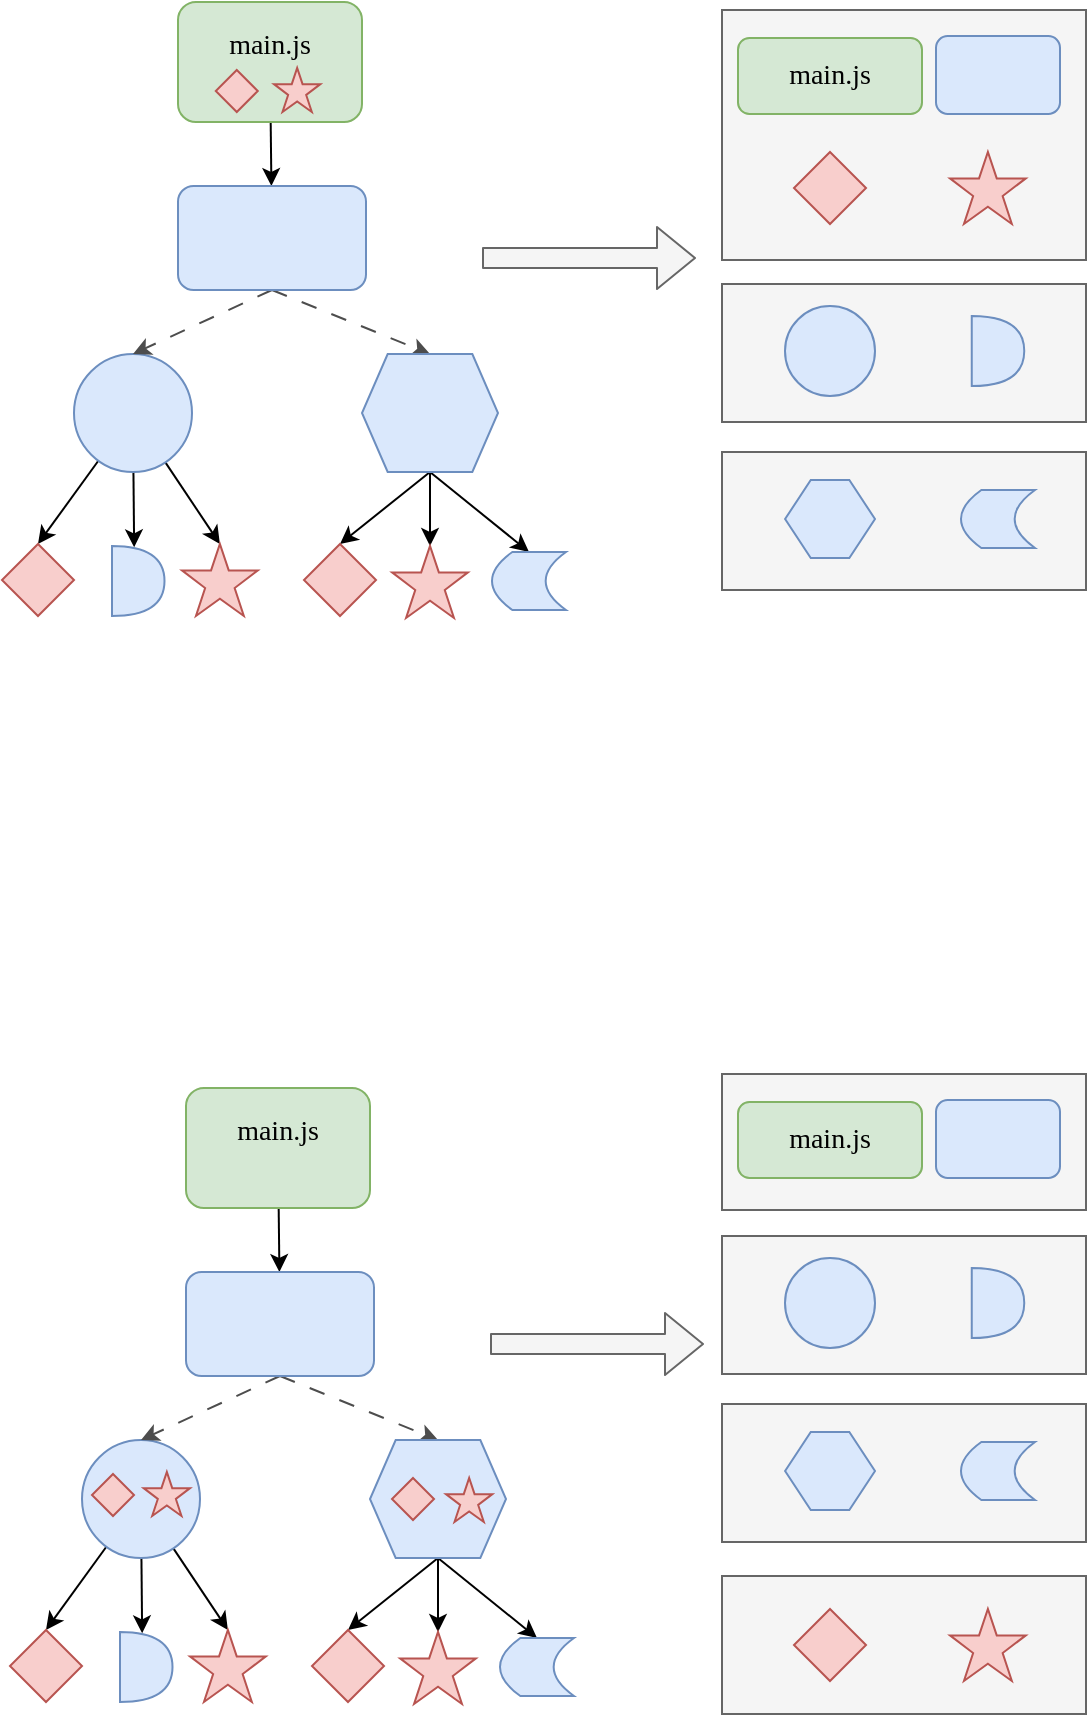 <mxfile>
    <diagram id="4MYhZCsUNlACLOpEqQaW" name="第 1 页">
        <mxGraphModel dx="819" dy="526" grid="0" gridSize="10" guides="1" tooltips="1" connect="1" arrows="1" fold="1" page="1" pageScale="1" pageWidth="1920" pageHeight="1200" math="0" shadow="0">
            <root>
                <mxCell id="0"/>
                <mxCell id="1" parent="0"/>
                <mxCell id="80" value="" style="rounded=0;whiteSpace=wrap;html=1;fillColor=#f5f5f5;fontColor=#333333;strokeColor=#666666;" vertex="1" parent="1">
                    <mxGeometry x="510" y="374" width="182" height="69" as="geometry"/>
                </mxCell>
                <mxCell id="74" value="" style="rounded=0;whiteSpace=wrap;html=1;fillColor=#f5f5f5;fontColor=#333333;strokeColor=#666666;" vertex="1" parent="1">
                    <mxGeometry x="510" y="290" width="182" height="69" as="geometry"/>
                </mxCell>
                <mxCell id="6" style="edgeStyle=none;html=1;fontFamily=Roboto Mono;fontSize=14;" parent="1" source="2" target="5" edge="1">
                    <mxGeometry relative="1" as="geometry"/>
                </mxCell>
                <mxCell id="2" value="main.js&lt;br&gt;&lt;br&gt;" style="rounded=1;whiteSpace=wrap;html=1;fillColor=#d5e8d4;strokeColor=#82b366;fontSize=14;fontFamily=Roboto Mono;" parent="1" vertex="1">
                    <mxGeometry x="242" y="692" width="92" height="60" as="geometry"/>
                </mxCell>
                <mxCell id="14" style="edgeStyle=none;html=1;entryX=0.5;entryY=0;entryDx=0;entryDy=0;" parent="1" source="4" target="11" edge="1">
                    <mxGeometry relative="1" as="geometry"/>
                </mxCell>
                <mxCell id="15" style="edgeStyle=none;html=1;entryX=0.5;entryY=0;entryDx=0;entryDy=0;entryPerimeter=0;" parent="1" source="4" target="13" edge="1">
                    <mxGeometry relative="1" as="geometry"/>
                </mxCell>
                <mxCell id="17" style="edgeStyle=none;html=1;entryX=0.422;entryY=0.019;entryDx=0;entryDy=0;entryPerimeter=0;" parent="1" source="4" target="16" edge="1">
                    <mxGeometry relative="1" as="geometry"/>
                </mxCell>
                <mxCell id="4" value="" style="ellipse;whiteSpace=wrap;html=1;aspect=fixed;fontFamily=Roboto Mono;fontSize=14;fillColor=#dae8fc;strokeColor=#6c8ebf;" parent="1" vertex="1">
                    <mxGeometry x="190" y="868" width="59" height="59" as="geometry"/>
                </mxCell>
                <mxCell id="9" style="edgeStyle=none;html=1;exitX=0.5;exitY=1;exitDx=0;exitDy=0;entryX=0.5;entryY=0;entryDx=0;entryDy=0;dashed=1;dashPattern=8 8;strokeColor=#4D4D4D;" parent="1" source="5" target="4" edge="1">
                    <mxGeometry relative="1" as="geometry"/>
                </mxCell>
                <mxCell id="10" style="edgeStyle=none;html=1;exitX=0.5;exitY=1;exitDx=0;exitDy=0;entryX=0.5;entryY=0;entryDx=0;entryDy=0;dashed=1;dashPattern=8 8;strokeColor=#4D4D4D;" parent="1" source="5" target="8" edge="1">
                    <mxGeometry relative="1" as="geometry"/>
                </mxCell>
                <mxCell id="5" value="" style="rounded=1;whiteSpace=wrap;html=1;fontFamily=Roboto Mono;fontSize=14;fillColor=#dae8fc;strokeColor=#6c8ebf;" parent="1" vertex="1">
                    <mxGeometry x="242" y="784" width="94" height="52" as="geometry"/>
                </mxCell>
                <mxCell id="22" style="edgeStyle=none;html=1;entryX=0.5;entryY=0;entryDx=0;entryDy=0;entryPerimeter=0;" parent="1" source="8" target="20" edge="1">
                    <mxGeometry relative="1" as="geometry"/>
                </mxCell>
                <mxCell id="23" style="edgeStyle=none;html=1;exitX=0.5;exitY=1;exitDx=0;exitDy=0;entryX=0.5;entryY=0;entryDx=0;entryDy=0;" parent="1" source="8" target="19" edge="1">
                    <mxGeometry relative="1" as="geometry"/>
                </mxCell>
                <mxCell id="25" style="edgeStyle=none;html=1;exitX=0.5;exitY=1;exitDx=0;exitDy=0;entryX=0.5;entryY=0;entryDx=0;entryDy=0;" parent="1" source="8" target="24" edge="1">
                    <mxGeometry relative="1" as="geometry"/>
                </mxCell>
                <mxCell id="8" value="" style="shape=hexagon;perimeter=hexagonPerimeter2;whiteSpace=wrap;html=1;fixedSize=1;fillColor=#dae8fc;strokeColor=#6c8ebf;size=12.835;" parent="1" vertex="1">
                    <mxGeometry x="334" y="868" width="68" height="59" as="geometry"/>
                </mxCell>
                <mxCell id="11" value="" style="rhombus;whiteSpace=wrap;html=1;fillColor=#f8cecc;strokeColor=#b85450;" parent="1" vertex="1">
                    <mxGeometry x="154" y="963" width="36" height="36" as="geometry"/>
                </mxCell>
                <mxCell id="13" value="" style="verticalLabelPosition=bottom;verticalAlign=top;html=1;shape=mxgraph.basic.star;fillColor=#f8cecc;strokeColor=#b85450;" parent="1" vertex="1">
                    <mxGeometry x="244" y="963" width="37.89" height="36" as="geometry"/>
                </mxCell>
                <mxCell id="16" value="" style="shape=or;whiteSpace=wrap;html=1;fillColor=#dae8fc;strokeColor=#6c8ebf;" parent="1" vertex="1">
                    <mxGeometry x="209" y="964" width="26.25" height="35" as="geometry"/>
                </mxCell>
                <mxCell id="19" value="" style="rhombus;whiteSpace=wrap;html=1;fillColor=#f8cecc;strokeColor=#b85450;" parent="1" vertex="1">
                    <mxGeometry x="305" y="963" width="36" height="36" as="geometry"/>
                </mxCell>
                <mxCell id="20" value="" style="verticalLabelPosition=bottom;verticalAlign=top;html=1;shape=mxgraph.basic.star;fillColor=#f8cecc;strokeColor=#b85450;" parent="1" vertex="1">
                    <mxGeometry x="349.06" y="964" width="37.89" height="36" as="geometry"/>
                </mxCell>
                <mxCell id="24" value="" style="shape=dataStorage;whiteSpace=wrap;html=1;fixedSize=1;size=10.165;fillColor=#dae8fc;strokeColor=#6c8ebf;" parent="1" vertex="1">
                    <mxGeometry x="399" y="967" width="37" height="29" as="geometry"/>
                </mxCell>
                <mxCell id="26" value="" style="rhombus;whiteSpace=wrap;html=1;fillColor=#f8cecc;strokeColor=#b85450;" parent="1" vertex="1">
                    <mxGeometry x="195" y="885" width="21" height="21" as="geometry"/>
                </mxCell>
                <mxCell id="27" value="" style="verticalLabelPosition=bottom;verticalAlign=top;html=1;shape=mxgraph.basic.star;fillColor=#f8cecc;strokeColor=#b85450;" parent="1" vertex="1">
                    <mxGeometry x="220.84" y="884" width="23.16" height="22" as="geometry"/>
                </mxCell>
                <mxCell id="29" value="" style="shape=flexArrow;endArrow=classic;html=1;fillColor=#f5f5f5;strokeColor=#666666;" parent="1" edge="1">
                    <mxGeometry width="50" height="50" relative="1" as="geometry">
                        <mxPoint x="394" y="820" as="sourcePoint"/>
                        <mxPoint x="501" y="820" as="targetPoint"/>
                    </mxGeometry>
                </mxCell>
                <mxCell id="39" value="" style="rhombus;whiteSpace=wrap;html=1;fillColor=#f8cecc;strokeColor=#b85450;" parent="1" vertex="1">
                    <mxGeometry x="345" y="887" width="21" height="21" as="geometry"/>
                </mxCell>
                <mxCell id="40" value="" style="verticalLabelPosition=bottom;verticalAlign=top;html=1;shape=mxgraph.basic.star;fillColor=#f8cecc;strokeColor=#b85450;" parent="1" vertex="1">
                    <mxGeometry x="372" y="887" width="23.16" height="22" as="geometry"/>
                </mxCell>
                <mxCell id="41" style="edgeStyle=none;html=1;fontFamily=Roboto Mono;fontSize=14;" parent="1" source="42" target="49" edge="1">
                    <mxGeometry relative="1" as="geometry"/>
                </mxCell>
                <mxCell id="42" value="main.js&lt;br&gt;&lt;br&gt;" style="rounded=1;whiteSpace=wrap;html=1;fillColor=#d5e8d4;strokeColor=#82b366;fontSize=14;fontFamily=Roboto Mono;" parent="1" vertex="1">
                    <mxGeometry x="238" y="149" width="92" height="60" as="geometry"/>
                </mxCell>
                <mxCell id="43" style="edgeStyle=none;html=1;entryX=0.5;entryY=0;entryDx=0;entryDy=0;" parent="1" source="46" target="54" edge="1">
                    <mxGeometry relative="1" as="geometry"/>
                </mxCell>
                <mxCell id="44" style="edgeStyle=none;html=1;entryX=0.5;entryY=0;entryDx=0;entryDy=0;entryPerimeter=0;" parent="1" source="46" target="55" edge="1">
                    <mxGeometry relative="1" as="geometry"/>
                </mxCell>
                <mxCell id="45" style="edgeStyle=none;html=1;entryX=0.422;entryY=0.019;entryDx=0;entryDy=0;entryPerimeter=0;" parent="1" source="46" target="56" edge="1">
                    <mxGeometry relative="1" as="geometry"/>
                </mxCell>
                <mxCell id="46" value="" style="ellipse;whiteSpace=wrap;html=1;aspect=fixed;fontFamily=Roboto Mono;fontSize=14;fillColor=#dae8fc;strokeColor=#6c8ebf;" parent="1" vertex="1">
                    <mxGeometry x="186" y="325" width="59" height="59" as="geometry"/>
                </mxCell>
                <mxCell id="47" style="edgeStyle=none;html=1;exitX=0.5;exitY=1;exitDx=0;exitDy=0;entryX=0.5;entryY=0;entryDx=0;entryDy=0;dashed=1;dashPattern=8 8;strokeColor=#4D4D4D;" parent="1" source="49" target="46" edge="1">
                    <mxGeometry relative="1" as="geometry"/>
                </mxCell>
                <mxCell id="48" style="edgeStyle=none;html=1;exitX=0.5;exitY=1;exitDx=0;exitDy=0;entryX=0.5;entryY=0;entryDx=0;entryDy=0;dashed=1;dashPattern=8 8;strokeColor=#4D4D4D;" parent="1" source="49" target="53" edge="1">
                    <mxGeometry relative="1" as="geometry"/>
                </mxCell>
                <mxCell id="49" value="" style="rounded=1;whiteSpace=wrap;html=1;fontFamily=Roboto Mono;fontSize=14;fillColor=#dae8fc;strokeColor=#6c8ebf;" parent="1" vertex="1">
                    <mxGeometry x="238" y="241" width="94" height="52" as="geometry"/>
                </mxCell>
                <mxCell id="50" style="edgeStyle=none;html=1;entryX=0.5;entryY=0;entryDx=0;entryDy=0;entryPerimeter=0;" parent="1" source="53" target="58" edge="1">
                    <mxGeometry relative="1" as="geometry"/>
                </mxCell>
                <mxCell id="51" style="edgeStyle=none;html=1;exitX=0.5;exitY=1;exitDx=0;exitDy=0;entryX=0.5;entryY=0;entryDx=0;entryDy=0;" parent="1" source="53" target="57" edge="1">
                    <mxGeometry relative="1" as="geometry"/>
                </mxCell>
                <mxCell id="52" style="edgeStyle=none;html=1;exitX=0.5;exitY=1;exitDx=0;exitDy=0;entryX=0.5;entryY=0;entryDx=0;entryDy=0;" parent="1" source="53" target="59" edge="1">
                    <mxGeometry relative="1" as="geometry"/>
                </mxCell>
                <mxCell id="53" value="" style="shape=hexagon;perimeter=hexagonPerimeter2;whiteSpace=wrap;html=1;fixedSize=1;fillColor=#dae8fc;strokeColor=#6c8ebf;size=12.835;" parent="1" vertex="1">
                    <mxGeometry x="330" y="325" width="68" height="59" as="geometry"/>
                </mxCell>
                <mxCell id="54" value="" style="rhombus;whiteSpace=wrap;html=1;fillColor=#f8cecc;strokeColor=#b85450;" parent="1" vertex="1">
                    <mxGeometry x="150" y="420" width="36" height="36" as="geometry"/>
                </mxCell>
                <mxCell id="55" value="" style="verticalLabelPosition=bottom;verticalAlign=top;html=1;shape=mxgraph.basic.star;fillColor=#f8cecc;strokeColor=#b85450;" parent="1" vertex="1">
                    <mxGeometry x="240" y="420" width="37.89" height="36" as="geometry"/>
                </mxCell>
                <mxCell id="56" value="" style="shape=or;whiteSpace=wrap;html=1;fillColor=#dae8fc;strokeColor=#6c8ebf;" parent="1" vertex="1">
                    <mxGeometry x="205" y="421" width="26.25" height="35" as="geometry"/>
                </mxCell>
                <mxCell id="57" value="" style="rhombus;whiteSpace=wrap;html=1;fillColor=#f8cecc;strokeColor=#b85450;" parent="1" vertex="1">
                    <mxGeometry x="301" y="420" width="36" height="36" as="geometry"/>
                </mxCell>
                <mxCell id="58" value="" style="verticalLabelPosition=bottom;verticalAlign=top;html=1;shape=mxgraph.basic.star;fillColor=#f8cecc;strokeColor=#b85450;" parent="1" vertex="1">
                    <mxGeometry x="345.06" y="421" width="37.89" height="36" as="geometry"/>
                </mxCell>
                <mxCell id="59" value="" style="shape=dataStorage;whiteSpace=wrap;html=1;fixedSize=1;size=10.165;fillColor=#dae8fc;strokeColor=#6c8ebf;" parent="1" vertex="1">
                    <mxGeometry x="395" y="424" width="37" height="29" as="geometry"/>
                </mxCell>
                <mxCell id="62" value="" style="rounded=0;whiteSpace=wrap;html=1;fillColor=#f5f5f5;fontColor=#333333;strokeColor=#666666;" parent="1" vertex="1">
                    <mxGeometry x="510" y="153" width="182" height="125" as="geometry"/>
                </mxCell>
                <mxCell id="63" value="" style="shape=flexArrow;endArrow=classic;html=1;fillColor=#f5f5f5;strokeColor=#666666;" parent="1" edge="1">
                    <mxGeometry width="50" height="50" relative="1" as="geometry">
                        <mxPoint x="390" y="277" as="sourcePoint"/>
                        <mxPoint x="497" y="277" as="targetPoint"/>
                    </mxGeometry>
                </mxCell>
                <mxCell id="64" value="main.js" style="rounded=1;whiteSpace=wrap;html=1;fillColor=#d5e8d4;strokeColor=#82b366;fontSize=14;fontFamily=Roboto Mono;" parent="1" vertex="1">
                    <mxGeometry x="518" y="167" width="92" height="38" as="geometry"/>
                </mxCell>
                <mxCell id="65" value="" style="rounded=1;whiteSpace=wrap;html=1;fontFamily=Roboto Mono;fontSize=14;fillColor=#dae8fc;strokeColor=#6c8ebf;" parent="1" vertex="1">
                    <mxGeometry x="617" y="166" width="62" height="39" as="geometry"/>
                </mxCell>
                <mxCell id="67" value="" style="shape=hexagon;perimeter=hexagonPerimeter2;whiteSpace=wrap;html=1;fixedSize=1;fillColor=#dae8fc;strokeColor=#6c8ebf;size=12.835;" parent="1" vertex="1">
                    <mxGeometry x="541.55" y="388" width="44.95" height="39" as="geometry"/>
                </mxCell>
                <mxCell id="68" value="" style="rhombus;whiteSpace=wrap;html=1;fillColor=#f8cecc;strokeColor=#b85450;" parent="1" vertex="1">
                    <mxGeometry x="546" y="224" width="36" height="36" as="geometry"/>
                </mxCell>
                <mxCell id="69" value="" style="verticalLabelPosition=bottom;verticalAlign=top;html=1;shape=mxgraph.basic.star;fillColor=#f8cecc;strokeColor=#b85450;" parent="1" vertex="1">
                    <mxGeometry x="624" y="224" width="37.89" height="36" as="geometry"/>
                </mxCell>
                <mxCell id="70" value="" style="shape=or;whiteSpace=wrap;html=1;fillColor=#dae8fc;strokeColor=#6c8ebf;" parent="1" vertex="1">
                    <mxGeometry x="634.88" y="306" width="26.25" height="35" as="geometry"/>
                </mxCell>
                <mxCell id="71" value="" style="shape=dataStorage;whiteSpace=wrap;html=1;fixedSize=1;size=10.165;fillColor=#dae8fc;strokeColor=#6c8ebf;" parent="1" vertex="1">
                    <mxGeometry x="629.5" y="393" width="37" height="29" as="geometry"/>
                </mxCell>
                <mxCell id="72" value="" style="rhombus;whiteSpace=wrap;html=1;fillColor=#f8cecc;strokeColor=#b85450;" parent="1" vertex="1">
                    <mxGeometry x="256.89" y="183" width="21" height="21" as="geometry"/>
                </mxCell>
                <mxCell id="73" value="" style="verticalLabelPosition=bottom;verticalAlign=top;html=1;shape=mxgraph.basic.star;fillColor=#f8cecc;strokeColor=#b85450;" parent="1" vertex="1">
                    <mxGeometry x="286" y="182" width="23.16" height="22" as="geometry"/>
                </mxCell>
                <mxCell id="66" value="" style="ellipse;whiteSpace=wrap;html=1;aspect=fixed;fontFamily=Roboto Mono;fontSize=14;fillColor=#dae8fc;strokeColor=#6c8ebf;" parent="1" vertex="1">
                    <mxGeometry x="541.5" y="301" width="45" height="45" as="geometry"/>
                </mxCell>
                <mxCell id="83" value="" style="rounded=0;whiteSpace=wrap;html=1;fillColor=#f5f5f5;fontColor=#333333;strokeColor=#666666;" vertex="1" parent="1">
                    <mxGeometry x="510" y="850" width="182" height="69" as="geometry"/>
                </mxCell>
                <mxCell id="84" value="" style="rounded=0;whiteSpace=wrap;html=1;fillColor=#f5f5f5;fontColor=#333333;strokeColor=#666666;" vertex="1" parent="1">
                    <mxGeometry x="510" y="766" width="182" height="69" as="geometry"/>
                </mxCell>
                <mxCell id="85" value="" style="rounded=0;whiteSpace=wrap;html=1;fillColor=#f5f5f5;fontColor=#333333;strokeColor=#666666;" vertex="1" parent="1">
                    <mxGeometry x="510" y="685" width="182" height="68" as="geometry"/>
                </mxCell>
                <mxCell id="86" value="main.js" style="rounded=1;whiteSpace=wrap;html=1;fillColor=#d5e8d4;strokeColor=#82b366;fontSize=14;fontFamily=Roboto Mono;" vertex="1" parent="1">
                    <mxGeometry x="518" y="699" width="92" height="38" as="geometry"/>
                </mxCell>
                <mxCell id="87" value="" style="rounded=1;whiteSpace=wrap;html=1;fontFamily=Roboto Mono;fontSize=14;fillColor=#dae8fc;strokeColor=#6c8ebf;" vertex="1" parent="1">
                    <mxGeometry x="617" y="698" width="62" height="39" as="geometry"/>
                </mxCell>
                <mxCell id="88" value="" style="shape=hexagon;perimeter=hexagonPerimeter2;whiteSpace=wrap;html=1;fixedSize=1;fillColor=#dae8fc;strokeColor=#6c8ebf;size=12.835;" vertex="1" parent="1">
                    <mxGeometry x="541.55" y="864" width="44.95" height="39" as="geometry"/>
                </mxCell>
                <mxCell id="91" value="" style="shape=or;whiteSpace=wrap;html=1;fillColor=#dae8fc;strokeColor=#6c8ebf;" vertex="1" parent="1">
                    <mxGeometry x="634.88" y="782" width="26.25" height="35" as="geometry"/>
                </mxCell>
                <mxCell id="92" value="" style="shape=dataStorage;whiteSpace=wrap;html=1;fixedSize=1;size=10.165;fillColor=#dae8fc;strokeColor=#6c8ebf;" vertex="1" parent="1">
                    <mxGeometry x="629.5" y="869" width="37" height="29" as="geometry"/>
                </mxCell>
                <mxCell id="93" value="" style="ellipse;whiteSpace=wrap;html=1;aspect=fixed;fontFamily=Roboto Mono;fontSize=14;fillColor=#dae8fc;strokeColor=#6c8ebf;" vertex="1" parent="1">
                    <mxGeometry x="541.5" y="777" width="45" height="45" as="geometry"/>
                </mxCell>
                <mxCell id="94" value="" style="rounded=0;whiteSpace=wrap;html=1;fillColor=#f5f5f5;fontColor=#333333;strokeColor=#666666;" vertex="1" parent="1">
                    <mxGeometry x="510" y="936" width="182" height="69" as="geometry"/>
                </mxCell>
                <mxCell id="97" value="" style="rhombus;whiteSpace=wrap;html=1;fillColor=#f8cecc;strokeColor=#b85450;" vertex="1" parent="1">
                    <mxGeometry x="546" y="952.5" width="36" height="36" as="geometry"/>
                </mxCell>
                <mxCell id="98" value="" style="verticalLabelPosition=bottom;verticalAlign=top;html=1;shape=mxgraph.basic.star;fillColor=#f8cecc;strokeColor=#b85450;" vertex="1" parent="1">
                    <mxGeometry x="624" y="952.5" width="37.89" height="36" as="geometry"/>
                </mxCell>
            </root>
        </mxGraphModel>
    </diagram>
</mxfile>